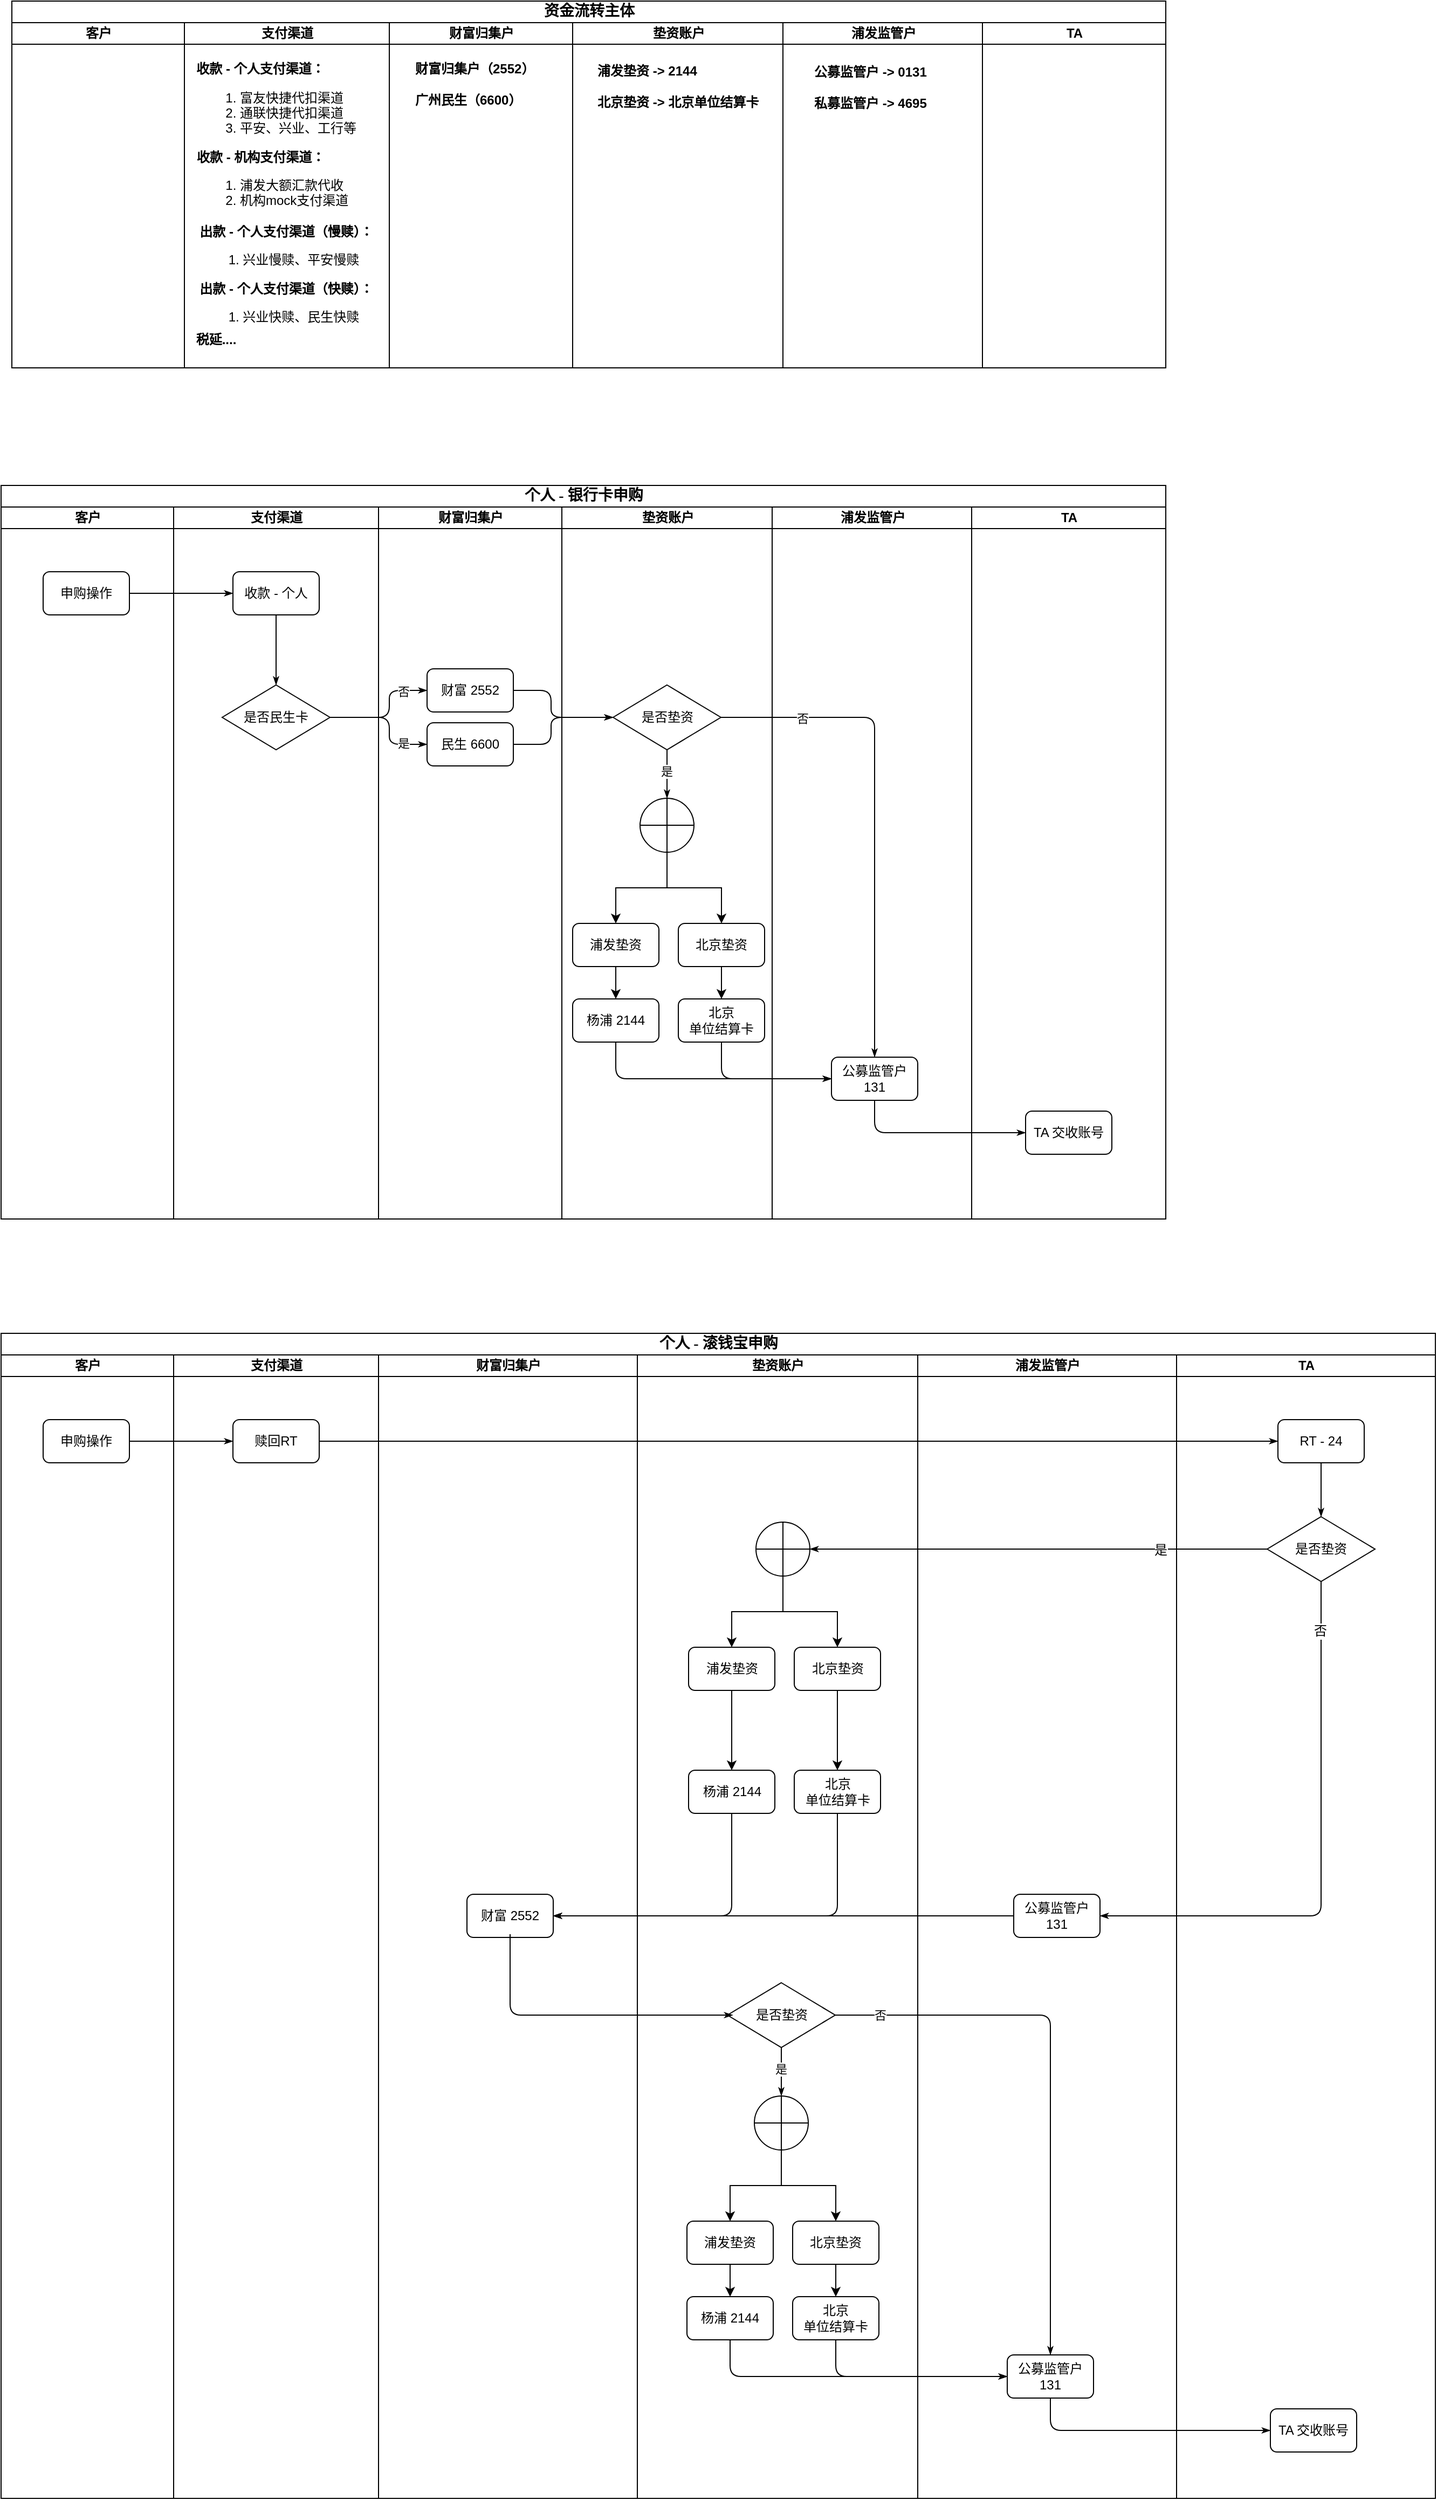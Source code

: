<mxfile version="24.7.7">
  <diagram name="第 1 页" id="qd19owQGamvkp8HrGmAx">
    <mxGraphModel dx="3237" dy="2338" grid="1" gridSize="10" guides="1" tooltips="1" connect="1" arrows="1" fold="1" page="1" pageScale="1" pageWidth="827" pageHeight="1169" math="0" shadow="0">
      <root>
        <mxCell id="0" />
        <mxCell id="1" parent="0" />
        <mxCell id="iqYd82NWPD9aMixS2ALM-1" value="&lt;font style=&quot;font-size: 14px;&quot;&gt;资金流转主体&lt;/font&gt;" style="swimlane;html=1;childLayout=stackLayout;startSize=20;rounded=0;shadow=0;labelBackgroundColor=none;strokeWidth=1;fontFamily=Verdana;fontSize=8;align=center;" vertex="1" parent="1">
          <mxGeometry x="60" y="-950" width="1070" height="340" as="geometry">
            <mxRectangle x="70" y="40" width="60" height="20" as="alternateBounds" />
          </mxGeometry>
        </mxCell>
        <mxCell id="iqYd82NWPD9aMixS2ALM-2" value="客户" style="swimlane;html=1;startSize=20;" vertex="1" parent="iqYd82NWPD9aMixS2ALM-1">
          <mxGeometry y="20" width="160" height="320" as="geometry">
            <mxRectangle y="20" width="40" height="730" as="alternateBounds" />
          </mxGeometry>
        </mxCell>
        <mxCell id="iqYd82NWPD9aMixS2ALM-3" value="支付渠道" style="swimlane;html=1;startSize=20;" vertex="1" parent="iqYd82NWPD9aMixS2ALM-1">
          <mxGeometry x="160" y="20" width="190" height="320" as="geometry">
            <mxRectangle x="160" y="20" width="40" height="730" as="alternateBounds" />
          </mxGeometry>
        </mxCell>
        <mxCell id="iqYd82NWPD9aMixS2ALM-4" value="&lt;span style=&quot;background-color: initial;&quot;&gt;&lt;b&gt;&amp;nbsp; &amp;nbsp;收款 - 个人支付渠道：&lt;/b&gt;&lt;/span&gt;&lt;br&gt;&lt;blockquote style=&quot;margin: 0 0 0 40px; border: none; padding: 0px;&quot;&gt;&lt;ol&gt;&lt;li style=&quot;text-align: left;&quot;&gt;&lt;span style=&quot;background-color: initial;&quot;&gt;富友快捷代扣渠道&lt;/span&gt;&lt;/li&gt;&lt;li style=&quot;text-align: left;&quot;&gt;&lt;span style=&quot;background-color: initial;&quot;&gt;通联快捷代扣渠道&lt;/span&gt;&lt;/li&gt;&lt;li style=&quot;text-align: left;&quot;&gt;&lt;span style=&quot;background-color: initial;&quot;&gt;平安、兴业、工行等&lt;/span&gt;&lt;/li&gt;&lt;/ol&gt;&lt;div style=&quot;text-align: left;&quot;&gt;&lt;span style=&quot;text-align: center; background-color: initial;&quot;&gt;&lt;b&gt;收款 - 机构支付渠道：&lt;/b&gt;&lt;/span&gt;&lt;br style=&quot;text-align: center;&quot;&gt;&lt;ol&gt;&lt;li&gt;浦发大额汇款代收&lt;br&gt;&lt;/li&gt;&lt;li&gt;机构mock支付渠道&lt;br&gt;&lt;/li&gt;&lt;/ol&gt;&lt;/div&gt;&lt;/blockquote&gt;" style="text;html=1;align=center;verticalAlign=middle;resizable=0;points=[];autosize=1;strokeColor=none;fillColor=none;" vertex="1" parent="iqYd82NWPD9aMixS2ALM-3">
          <mxGeometry x="-40" y="30" width="210" height="160" as="geometry" />
        </mxCell>
        <mxCell id="iqYd82NWPD9aMixS2ALM-5" value="财富归集户" style="swimlane;html=1;startSize=20;" vertex="1" parent="iqYd82NWPD9aMixS2ALM-1">
          <mxGeometry x="350" y="20" width="170" height="320" as="geometry">
            <mxRectangle x="320" y="20" width="40" height="730" as="alternateBounds" />
          </mxGeometry>
        </mxCell>
        <mxCell id="iqYd82NWPD9aMixS2ALM-6" value="&lt;b style=&quot;background-color: initial;&quot;&gt;财富归集户（2552）&lt;br&gt;&lt;/b&gt;&lt;br&gt;&lt;b style=&quot;background-color: initial;&quot;&gt;广州民生（6600）&lt;/b&gt;" style="text;html=1;align=left;verticalAlign=middle;resizable=0;points=[];autosize=1;strokeColor=none;fillColor=none;" vertex="1" parent="iqYd82NWPD9aMixS2ALM-5">
          <mxGeometry x="22" y="27" width="130" height="60" as="geometry" />
        </mxCell>
        <mxCell id="iqYd82NWPD9aMixS2ALM-7" value="垫资账户" style="swimlane;html=1;startSize=20;" vertex="1" parent="iqYd82NWPD9aMixS2ALM-1">
          <mxGeometry x="520" y="20" width="195" height="320" as="geometry" />
        </mxCell>
        <mxCell id="iqYd82NWPD9aMixS2ALM-8" value="&lt;b style=&quot;background-color: initial;&quot;&gt;浦发垫资 -&amp;gt; 2144&lt;br&gt;&lt;/b&gt;&lt;br&gt;&lt;b style=&quot;background-color: initial;&quot;&gt;北京垫资 -&amp;gt; 北京单位结算卡&lt;/b&gt;" style="text;html=1;align=left;verticalAlign=middle;resizable=0;points=[];autosize=1;strokeColor=none;fillColor=none;" vertex="1" parent="iqYd82NWPD9aMixS2ALM-7">
          <mxGeometry x="21" y="29" width="170" height="60" as="geometry" />
        </mxCell>
        <mxCell id="iqYd82NWPD9aMixS2ALM-9" value="浦发监管户" style="swimlane;html=1;startSize=20;" vertex="1" parent="iqYd82NWPD9aMixS2ALM-1">
          <mxGeometry x="715" y="20" width="185" height="320" as="geometry" />
        </mxCell>
        <mxCell id="iqYd82NWPD9aMixS2ALM-10" value="&lt;b style=&quot;background-color: initial;&quot;&gt;公募监管户 -&amp;gt; 0131&lt;br&gt;&lt;/b&gt;&lt;br&gt;&lt;b style=&quot;background-color: initial;&quot;&gt;私募监管户 -&amp;gt; 4695&lt;/b&gt;&lt;span style=&quot;color: rgba(0, 0, 0, 0); font-family: monospace; font-size: 0px; background-color: initial;&quot;&gt;%3CmxGraphModel%3E%3Croot%3E%3CmxCell%20id%3D%220%22%2F%3E%3CmxCell%20id%3D%221%22%20parent%3D%220%22%2F%3E%3CmxCell%20id%3D%222%22%20value%3D%22%26lt%3Bb%20style%3D%26quot%3Bbackground-color%3A%20initial%3B%26quot%3B%26gt%3B%E6%B5%A6%E5%8F%91%E5%9E%AB%E8%B5%84%20-%26amp%3Bgt%3B%202144%26lt%3Bbr%26gt%3B%26lt%3B%2Fb%26gt%3B%26lt%3Bbr%26gt%3B%26lt%3Bb%20style%3D%26quot%3Bbackground-color%3A%20initial%3B%26quot%3B%26gt%3B%E5%8C%97%E4%BA%AC%E5%9E%AB%E8%B5%84%20-%26amp%3Bgt%3B%20%E5%8C%97%E4%BA%AC%E5%8D%95%E4%BD%8D%E7%BB%93%E7%AE%97%E5%8D%A1%26lt%3B%2Fb%26gt%3B%22%20style%3D%22text%3Bhtml%3D1%3Balign%3Dleft%3BverticalAlign%3Dmiddle%3Bresizable%3D0%3Bpoints%3D%5B%5D%3Bautosize%3D1%3BstrokeColor%3Dnone%3BfillColor%3Dnone%3B%22%20vertex%3D%221%22%20parent%3D%221%22%3E%3CmxGeometry%20x%3D%22591%22%20y%3D%22-901%22%20width%3D%22170%22%20height%3D%2260%22%20as%3D%22geometry%22%2F%3E%3C%2FmxCell%3E%3C%2Froot%3E%3C%2FmxGraphModel%3E4&lt;/span&gt;" style="text;html=1;align=left;verticalAlign=middle;resizable=0;points=[];autosize=1;strokeColor=none;fillColor=none;" vertex="1" parent="iqYd82NWPD9aMixS2ALM-9">
          <mxGeometry x="27" y="30" width="130" height="60" as="geometry" />
        </mxCell>
        <mxCell id="iqYd82NWPD9aMixS2ALM-11" value="TA" style="swimlane;html=1;startSize=20;" vertex="1" parent="iqYd82NWPD9aMixS2ALM-1">
          <mxGeometry x="900" y="20" width="170" height="320" as="geometry" />
        </mxCell>
        <mxCell id="iqYd82NWPD9aMixS2ALM-12" value="&lt;span style=&quot;background-color: initial;&quot;&gt;&lt;b&gt;&amp;nbsp; &amp;nbsp; &amp;nbsp; &amp;nbsp; &amp;nbsp; &amp;nbsp; 出款 - 个人支付渠道（慢赎）：&lt;/b&gt;&lt;/span&gt;&lt;br&gt;&lt;blockquote style=&quot;margin: 0 0 0 40px; border: none; padding: 0px;&quot;&gt;&lt;ol&gt;&lt;li style=&quot;text-align: left;&quot;&gt;兴业慢赎、平安慢赎&lt;/li&gt;&lt;/ol&gt;&lt;div style=&quot;text-align: left;&quot;&gt;&lt;b style=&quot;background-color: initial; text-align: center;&quot;&gt;出款 - 个人支付渠道（快赎）：&lt;/b&gt;&lt;br&gt;&lt;/div&gt;&lt;div style=&quot;text-align: left;&quot;&gt;&lt;ol&gt;&lt;li&gt;&lt;span style=&quot;text-align: left; background-color: initial;&quot;&gt;兴业快赎、民生快赎&lt;/span&gt;&lt;/li&gt;&lt;/ol&gt;&lt;/div&gt;&lt;div style=&quot;text-align: left;&quot;&gt;&lt;/div&gt;&lt;/blockquote&gt;" style="text;html=1;align=center;verticalAlign=middle;resizable=0;points=[];autosize=1;strokeColor=none;fillColor=none;" vertex="1" parent="1">
          <mxGeometry x="179" y="-751" width="230" height="120" as="geometry" />
        </mxCell>
        <mxCell id="iqYd82NWPD9aMixS2ALM-13" value="&lt;span style=&quot;background-color: initial;&quot;&gt;&lt;b&gt;&amp;nbsp; &amp;nbsp; &amp;nbsp; &amp;nbsp; &amp;nbsp; &amp;nbsp; 税延....&lt;/b&gt;&lt;/span&gt;&lt;blockquote style=&quot;margin: 0 0 0 40px; border: none; padding: 0px;&quot;&gt;&lt;div style=&quot;text-align: left;&quot;&gt;&lt;/div&gt;&lt;/blockquote&gt;" style="text;html=1;align=center;verticalAlign=middle;resizable=0;points=[];autosize=1;strokeColor=none;fillColor=none;" vertex="1" parent="1">
          <mxGeometry x="179" y="-651" width="100" height="30" as="geometry" />
        </mxCell>
        <mxCell id="iqYd82NWPD9aMixS2ALM-14" value="&lt;font style=&quot;font-size: 14px;&quot;&gt;个人 - 银行卡申购&lt;/font&gt;" style="swimlane;html=1;childLayout=stackLayout;startSize=20;rounded=0;shadow=0;labelBackgroundColor=none;strokeWidth=1;fontFamily=Verdana;fontSize=8;align=center;" vertex="1" parent="1">
          <mxGeometry x="50" y="-501" width="1080" height="680" as="geometry">
            <mxRectangle x="70" y="40" width="60" height="20" as="alternateBounds" />
          </mxGeometry>
        </mxCell>
        <mxCell id="iqYd82NWPD9aMixS2ALM-15" value="客户" style="swimlane;html=1;startSize=20;" vertex="1" parent="iqYd82NWPD9aMixS2ALM-14">
          <mxGeometry y="20" width="160" height="660" as="geometry">
            <mxRectangle y="20" width="40" height="730" as="alternateBounds" />
          </mxGeometry>
        </mxCell>
        <mxCell id="iqYd82NWPD9aMixS2ALM-16" value="申购操作" style="rounded=1;whiteSpace=wrap;html=1;" vertex="1" parent="iqYd82NWPD9aMixS2ALM-15">
          <mxGeometry x="39" y="60" width="80" height="40" as="geometry" />
        </mxCell>
        <mxCell id="iqYd82NWPD9aMixS2ALM-17" value="支付渠道" style="swimlane;html=1;startSize=20;" vertex="1" parent="iqYd82NWPD9aMixS2ALM-14">
          <mxGeometry x="160" y="20" width="190" height="660" as="geometry">
            <mxRectangle x="160" y="20" width="40" height="730" as="alternateBounds" />
          </mxGeometry>
        </mxCell>
        <mxCell id="iqYd82NWPD9aMixS2ALM-18" value="收款 - 个人" style="rounded=1;whiteSpace=wrap;html=1;" vertex="1" parent="iqYd82NWPD9aMixS2ALM-17">
          <mxGeometry x="55" y="60" width="80" height="40" as="geometry" />
        </mxCell>
        <mxCell id="iqYd82NWPD9aMixS2ALM-19" value="财富归集户" style="swimlane;html=1;startSize=20;" vertex="1" parent="iqYd82NWPD9aMixS2ALM-14">
          <mxGeometry x="350" y="20" width="170" height="660" as="geometry">
            <mxRectangle x="320" y="20" width="40" height="730" as="alternateBounds" />
          </mxGeometry>
        </mxCell>
        <mxCell id="iqYd82NWPD9aMixS2ALM-20" value="是否民生卡" style="rhombus;whiteSpace=wrap;html=1;" vertex="1" parent="iqYd82NWPD9aMixS2ALM-19">
          <mxGeometry x="-145" y="165" width="100" height="60" as="geometry" />
        </mxCell>
        <mxCell id="iqYd82NWPD9aMixS2ALM-21" value="财富 2552" style="rounded=1;whiteSpace=wrap;html=1;" vertex="1" parent="iqYd82NWPD9aMixS2ALM-19">
          <mxGeometry x="45" y="150" width="80" height="40" as="geometry" />
        </mxCell>
        <mxCell id="iqYd82NWPD9aMixS2ALM-22" value="民生 6600" style="rounded=1;whiteSpace=wrap;html=1;" vertex="1" parent="iqYd82NWPD9aMixS2ALM-19">
          <mxGeometry x="45" y="200" width="80" height="40" as="geometry" />
        </mxCell>
        <mxCell id="iqYd82NWPD9aMixS2ALM-23" style="edgeStyle=orthogonalEdgeStyle;rounded=1;orthogonalLoop=1;jettySize=auto;html=1;strokeColor=default;strokeWidth=1;align=center;verticalAlign=middle;fontFamily=Verdana;fontSize=8;fontColor=default;labelBackgroundColor=none;startArrow=none;startFill=0;startSize=5;endArrow=classicThin;endFill=1;endSize=5;entryX=0;entryY=0.5;entryDx=0;entryDy=0;" edge="1" parent="iqYd82NWPD9aMixS2ALM-19" source="iqYd82NWPD9aMixS2ALM-20" target="iqYd82NWPD9aMixS2ALM-21">
          <mxGeometry relative="1" as="geometry">
            <Array as="points">
              <mxPoint x="10" y="195" />
              <mxPoint x="10" y="170" />
            </Array>
          </mxGeometry>
        </mxCell>
        <mxCell id="iqYd82NWPD9aMixS2ALM-24" value="否" style="edgeLabel;html=1;align=center;verticalAlign=middle;resizable=0;points=[];" connectable="0" vertex="1" parent="iqYd82NWPD9aMixS2ALM-23">
          <mxGeometry x="0.744" y="-1" relative="1" as="geometry">
            <mxPoint x="-8" as="offset" />
          </mxGeometry>
        </mxCell>
        <mxCell id="iqYd82NWPD9aMixS2ALM-25" style="edgeStyle=orthogonalEdgeStyle;rounded=1;orthogonalLoop=1;jettySize=auto;html=1;entryX=0;entryY=0.5;entryDx=0;entryDy=0;strokeColor=default;strokeWidth=1;align=center;verticalAlign=middle;fontFamily=Verdana;fontSize=8;fontColor=default;labelBackgroundColor=none;startArrow=none;startFill=0;startSize=5;endArrow=classicThin;endFill=1;endSize=5;" edge="1" parent="iqYd82NWPD9aMixS2ALM-19" source="iqYd82NWPD9aMixS2ALM-20" target="iqYd82NWPD9aMixS2ALM-22">
          <mxGeometry relative="1" as="geometry">
            <Array as="points">
              <mxPoint x="10" y="195" />
              <mxPoint x="10" y="220" />
            </Array>
          </mxGeometry>
        </mxCell>
        <mxCell id="iqYd82NWPD9aMixS2ALM-26" value="是" style="edgeLabel;html=1;align=center;verticalAlign=middle;resizable=0;points=[];" connectable="0" vertex="1" parent="iqYd82NWPD9aMixS2ALM-25">
          <mxGeometry x="0.802" y="1" relative="1" as="geometry">
            <mxPoint x="-11" as="offset" />
          </mxGeometry>
        </mxCell>
        <mxCell id="iqYd82NWPD9aMixS2ALM-27" value="垫资账户" style="swimlane;html=1;startSize=20;" vertex="1" parent="iqYd82NWPD9aMixS2ALM-14">
          <mxGeometry x="520" y="20" width="195" height="660" as="geometry" />
        </mxCell>
        <mxCell id="iqYd82NWPD9aMixS2ALM-28" style="edgeStyle=orthogonalEdgeStyle;rounded=1;orthogonalLoop=1;jettySize=auto;html=1;strokeColor=default;strokeWidth=1;align=center;verticalAlign=middle;fontFamily=Verdana;fontSize=8;fontColor=default;labelBackgroundColor=none;startArrow=none;startFill=0;startSize=5;endArrow=classicThin;endFill=1;endSize=5;entryX=0.5;entryY=0;entryDx=0;entryDy=0;entryPerimeter=0;" edge="1" parent="iqYd82NWPD9aMixS2ALM-27" source="iqYd82NWPD9aMixS2ALM-30" target="iqYd82NWPD9aMixS2ALM-33">
          <mxGeometry relative="1" as="geometry">
            <mxPoint x="97.5" y="270" as="targetPoint" />
          </mxGeometry>
        </mxCell>
        <mxCell id="iqYd82NWPD9aMixS2ALM-29" value="是" style="edgeLabel;html=1;align=center;verticalAlign=middle;resizable=0;points=[];" connectable="0" vertex="1" parent="iqYd82NWPD9aMixS2ALM-28">
          <mxGeometry x="-0.127" y="-1" relative="1" as="geometry">
            <mxPoint as="offset" />
          </mxGeometry>
        </mxCell>
        <mxCell id="iqYd82NWPD9aMixS2ALM-30" value="是否垫资" style="rhombus;whiteSpace=wrap;html=1;" vertex="1" parent="iqYd82NWPD9aMixS2ALM-27">
          <mxGeometry x="47.5" y="165" width="100" height="60" as="geometry" />
        </mxCell>
        <mxCell id="iqYd82NWPD9aMixS2ALM-31" style="edgeStyle=orthogonalEdgeStyle;rounded=0;orthogonalLoop=1;jettySize=auto;html=1;" edge="1" parent="iqYd82NWPD9aMixS2ALM-27" source="iqYd82NWPD9aMixS2ALM-33" target="iqYd82NWPD9aMixS2ALM-35">
          <mxGeometry relative="1" as="geometry" />
        </mxCell>
        <mxCell id="iqYd82NWPD9aMixS2ALM-32" style="edgeStyle=orthogonalEdgeStyle;rounded=0;orthogonalLoop=1;jettySize=auto;html=1;exitX=0.5;exitY=1;exitDx=0;exitDy=0;exitPerimeter=0;" edge="1" parent="iqYd82NWPD9aMixS2ALM-27" source="iqYd82NWPD9aMixS2ALM-33" target="iqYd82NWPD9aMixS2ALM-37">
          <mxGeometry relative="1" as="geometry" />
        </mxCell>
        <mxCell id="iqYd82NWPD9aMixS2ALM-33" value="" style="verticalLabelPosition=bottom;verticalAlign=top;html=1;shape=mxgraph.flowchart.summing_function;" vertex="1" parent="iqYd82NWPD9aMixS2ALM-27">
          <mxGeometry x="72.5" y="270" width="50" height="50" as="geometry" />
        </mxCell>
        <mxCell id="iqYd82NWPD9aMixS2ALM-34" style="edgeStyle=orthogonalEdgeStyle;rounded=0;orthogonalLoop=1;jettySize=auto;html=1;entryX=0.5;entryY=0;entryDx=0;entryDy=0;" edge="1" parent="iqYd82NWPD9aMixS2ALM-27" source="iqYd82NWPD9aMixS2ALM-35" target="iqYd82NWPD9aMixS2ALM-38">
          <mxGeometry relative="1" as="geometry">
            <mxPoint x="50" y="456" as="targetPoint" />
          </mxGeometry>
        </mxCell>
        <mxCell id="iqYd82NWPD9aMixS2ALM-35" value="浦发垫资" style="rounded=1;whiteSpace=wrap;html=1;" vertex="1" parent="iqYd82NWPD9aMixS2ALM-27">
          <mxGeometry x="10" y="386" width="80" height="40" as="geometry" />
        </mxCell>
        <mxCell id="iqYd82NWPD9aMixS2ALM-36" style="edgeStyle=orthogonalEdgeStyle;rounded=0;orthogonalLoop=1;jettySize=auto;html=1;entryX=0.5;entryY=0;entryDx=0;entryDy=0;" edge="1" parent="iqYd82NWPD9aMixS2ALM-27" source="iqYd82NWPD9aMixS2ALM-37" target="iqYd82NWPD9aMixS2ALM-39">
          <mxGeometry relative="1" as="geometry">
            <mxPoint x="148" y="456" as="targetPoint" />
          </mxGeometry>
        </mxCell>
        <mxCell id="iqYd82NWPD9aMixS2ALM-37" value="北京垫资" style="rounded=1;whiteSpace=wrap;html=1;" vertex="1" parent="iqYd82NWPD9aMixS2ALM-27">
          <mxGeometry x="108" y="386" width="80" height="40" as="geometry" />
        </mxCell>
        <mxCell id="iqYd82NWPD9aMixS2ALM-38" value="杨浦 2144" style="rounded=1;whiteSpace=wrap;html=1;" vertex="1" parent="iqYd82NWPD9aMixS2ALM-27">
          <mxGeometry x="10" y="456" width="80" height="40" as="geometry" />
        </mxCell>
        <mxCell id="iqYd82NWPD9aMixS2ALM-39" value="北京&lt;br&gt;单位结算卡" style="rounded=1;whiteSpace=wrap;html=1;" vertex="1" parent="iqYd82NWPD9aMixS2ALM-27">
          <mxGeometry x="108" y="456" width="80" height="40" as="geometry" />
        </mxCell>
        <mxCell id="iqYd82NWPD9aMixS2ALM-40" value="浦发监管户" style="swimlane;html=1;startSize=20;" vertex="1" parent="iqYd82NWPD9aMixS2ALM-14">
          <mxGeometry x="715" y="20" width="185" height="660" as="geometry" />
        </mxCell>
        <mxCell id="iqYd82NWPD9aMixS2ALM-41" value="公募监管户&lt;br&gt;131" style="rounded=1;whiteSpace=wrap;html=1;" vertex="1" parent="iqYd82NWPD9aMixS2ALM-40">
          <mxGeometry x="55" y="510" width="80" height="40" as="geometry" />
        </mxCell>
        <mxCell id="iqYd82NWPD9aMixS2ALM-42" value="TA" style="swimlane;html=1;startSize=20;" vertex="1" parent="iqYd82NWPD9aMixS2ALM-14">
          <mxGeometry x="900" y="20" width="180" height="660" as="geometry" />
        </mxCell>
        <mxCell id="iqYd82NWPD9aMixS2ALM-43" value="TA 交收账号" style="rounded=1;whiteSpace=wrap;html=1;" vertex="1" parent="iqYd82NWPD9aMixS2ALM-42">
          <mxGeometry x="50" y="560" width="80" height="40" as="geometry" />
        </mxCell>
        <mxCell id="iqYd82NWPD9aMixS2ALM-44" style="edgeStyle=orthogonalEdgeStyle;rounded=1;orthogonalLoop=1;jettySize=auto;html=1;exitX=1;exitY=0.5;exitDx=0;exitDy=0;entryX=0;entryY=0.5;entryDx=0;entryDy=0;strokeColor=default;strokeWidth=1;align=center;verticalAlign=middle;fontFamily=Verdana;fontSize=8;fontColor=default;labelBackgroundColor=none;startArrow=none;startFill=0;startSize=5;endArrow=classicThin;endFill=1;endSize=5;" edge="1" parent="iqYd82NWPD9aMixS2ALM-14" source="iqYd82NWPD9aMixS2ALM-16" target="iqYd82NWPD9aMixS2ALM-18">
          <mxGeometry relative="1" as="geometry">
            <mxPoint x="220" y="99.667" as="targetPoint" />
          </mxGeometry>
        </mxCell>
        <mxCell id="iqYd82NWPD9aMixS2ALM-45" style="edgeStyle=orthogonalEdgeStyle;rounded=1;orthogonalLoop=1;jettySize=auto;html=1;entryX=0.5;entryY=0;entryDx=0;entryDy=0;strokeColor=default;strokeWidth=1;align=center;verticalAlign=middle;fontFamily=Verdana;fontSize=8;fontColor=default;labelBackgroundColor=none;startArrow=none;startFill=0;startSize=5;endArrow=classicThin;endFill=1;endSize=5;" edge="1" parent="iqYd82NWPD9aMixS2ALM-14" source="iqYd82NWPD9aMixS2ALM-18" target="iqYd82NWPD9aMixS2ALM-20">
          <mxGeometry relative="1" as="geometry" />
        </mxCell>
        <mxCell id="iqYd82NWPD9aMixS2ALM-46" style="edgeStyle=orthogonalEdgeStyle;rounded=1;orthogonalLoop=1;jettySize=auto;html=1;entryX=0;entryY=0.5;entryDx=0;entryDy=0;strokeColor=default;strokeWidth=1;align=center;verticalAlign=middle;fontFamily=Verdana;fontSize=8;fontColor=default;labelBackgroundColor=none;startArrow=none;startFill=0;startSize=5;endArrow=classicThin;endFill=1;endSize=5;" edge="1" parent="iqYd82NWPD9aMixS2ALM-14" source="iqYd82NWPD9aMixS2ALM-21" target="iqYd82NWPD9aMixS2ALM-30">
          <mxGeometry relative="1" as="geometry">
            <Array as="points">
              <mxPoint x="510" y="190" />
              <mxPoint x="510" y="215" />
            </Array>
          </mxGeometry>
        </mxCell>
        <mxCell id="iqYd82NWPD9aMixS2ALM-47" style="edgeStyle=orthogonalEdgeStyle;rounded=1;orthogonalLoop=1;jettySize=auto;html=1;strokeColor=default;strokeWidth=1;align=center;verticalAlign=middle;fontFamily=Verdana;fontSize=8;fontColor=default;labelBackgroundColor=none;startArrow=none;startFill=0;startSize=5;endArrow=classicThin;endFill=1;endSize=5;" edge="1" parent="iqYd82NWPD9aMixS2ALM-14" source="iqYd82NWPD9aMixS2ALM-22" target="iqYd82NWPD9aMixS2ALM-30">
          <mxGeometry relative="1" as="geometry">
            <Array as="points">
              <mxPoint x="510" y="240" />
              <mxPoint x="510" y="215" />
            </Array>
          </mxGeometry>
        </mxCell>
        <mxCell id="iqYd82NWPD9aMixS2ALM-48" style="edgeStyle=orthogonalEdgeStyle;rounded=1;orthogonalLoop=1;jettySize=auto;html=1;entryX=0.5;entryY=0;entryDx=0;entryDy=0;strokeColor=default;strokeWidth=1;align=center;verticalAlign=middle;fontFamily=Verdana;fontSize=8;fontColor=default;labelBackgroundColor=none;startArrow=none;startFill=0;startSize=5;endArrow=classicThin;endFill=1;endSize=5;" edge="1" parent="iqYd82NWPD9aMixS2ALM-14" source="iqYd82NWPD9aMixS2ALM-30" target="iqYd82NWPD9aMixS2ALM-41">
          <mxGeometry relative="1" as="geometry">
            <Array as="points">
              <mxPoint x="810" y="215" />
            </Array>
          </mxGeometry>
        </mxCell>
        <mxCell id="iqYd82NWPD9aMixS2ALM-49" value="否" style="edgeLabel;html=1;align=center;verticalAlign=middle;resizable=0;points=[];" connectable="0" vertex="1" parent="iqYd82NWPD9aMixS2ALM-48">
          <mxGeometry x="-0.67" y="-1" relative="1" as="geometry">
            <mxPoint as="offset" />
          </mxGeometry>
        </mxCell>
        <mxCell id="iqYd82NWPD9aMixS2ALM-50" style="edgeStyle=orthogonalEdgeStyle;rounded=1;orthogonalLoop=1;jettySize=auto;html=1;entryX=0;entryY=0.5;entryDx=0;entryDy=0;strokeColor=default;strokeWidth=1;align=center;verticalAlign=middle;fontFamily=Verdana;fontSize=8;fontColor=default;labelBackgroundColor=none;startArrow=none;startFill=0;startSize=5;endArrow=classicThin;endFill=1;endSize=5;" edge="1" parent="iqYd82NWPD9aMixS2ALM-14" source="iqYd82NWPD9aMixS2ALM-38" target="iqYd82NWPD9aMixS2ALM-41">
          <mxGeometry relative="1" as="geometry">
            <mxPoint x="570" y="560" as="targetPoint" />
            <Array as="points">
              <mxPoint x="570" y="550" />
            </Array>
          </mxGeometry>
        </mxCell>
        <mxCell id="iqYd82NWPD9aMixS2ALM-51" style="edgeStyle=orthogonalEdgeStyle;rounded=1;orthogonalLoop=1;jettySize=auto;html=1;strokeColor=default;strokeWidth=1;align=center;verticalAlign=middle;fontFamily=Verdana;fontSize=8;fontColor=default;labelBackgroundColor=none;startArrow=none;startFill=0;startSize=5;endArrow=classicThin;endFill=1;endSize=5;entryX=0;entryY=0.5;entryDx=0;entryDy=0;" edge="1" parent="iqYd82NWPD9aMixS2ALM-14" source="iqYd82NWPD9aMixS2ALM-39" target="iqYd82NWPD9aMixS2ALM-41">
          <mxGeometry relative="1" as="geometry">
            <mxPoint x="668" y="560" as="targetPoint" />
            <Array as="points">
              <mxPoint x="668" y="550" />
            </Array>
          </mxGeometry>
        </mxCell>
        <mxCell id="iqYd82NWPD9aMixS2ALM-52" style="edgeStyle=orthogonalEdgeStyle;rounded=1;orthogonalLoop=1;jettySize=auto;html=1;entryX=0;entryY=0.5;entryDx=0;entryDy=0;strokeColor=default;strokeWidth=1;align=center;verticalAlign=middle;fontFamily=Verdana;fontSize=8;fontColor=default;labelBackgroundColor=none;startArrow=none;startFill=0;startSize=5;endArrow=classicThin;endFill=1;endSize=5;" edge="1" parent="iqYd82NWPD9aMixS2ALM-14" source="iqYd82NWPD9aMixS2ALM-41" target="iqYd82NWPD9aMixS2ALM-43">
          <mxGeometry relative="1" as="geometry">
            <Array as="points">
              <mxPoint x="810" y="600" />
            </Array>
          </mxGeometry>
        </mxCell>
        <mxCell id="iqYd82NWPD9aMixS2ALM-53" value="&lt;font style=&quot;font-size: 14px;&quot;&gt;个人 - 滚钱宝申购&lt;/font&gt;" style="swimlane;html=1;childLayout=stackLayout;startSize=20;rounded=0;shadow=0;labelBackgroundColor=none;strokeWidth=1;fontFamily=Verdana;fontSize=8;align=center;" vertex="1" parent="1">
          <mxGeometry x="50" y="285" width="1330" height="1080" as="geometry">
            <mxRectangle x="70" y="40" width="60" height="20" as="alternateBounds" />
          </mxGeometry>
        </mxCell>
        <mxCell id="iqYd82NWPD9aMixS2ALM-54" value="客户" style="swimlane;html=1;startSize=20;" vertex="1" parent="iqYd82NWPD9aMixS2ALM-53">
          <mxGeometry y="20" width="160" height="1060" as="geometry">
            <mxRectangle y="20" width="40" height="730" as="alternateBounds" />
          </mxGeometry>
        </mxCell>
        <mxCell id="iqYd82NWPD9aMixS2ALM-55" value="申购操作" style="rounded=1;whiteSpace=wrap;html=1;" vertex="1" parent="iqYd82NWPD9aMixS2ALM-54">
          <mxGeometry x="39" y="60" width="80" height="40" as="geometry" />
        </mxCell>
        <mxCell id="iqYd82NWPD9aMixS2ALM-56" value="支付渠道" style="swimlane;html=1;startSize=20;" vertex="1" parent="iqYd82NWPD9aMixS2ALM-53">
          <mxGeometry x="160" y="20" width="190" height="1060" as="geometry">
            <mxRectangle x="160" y="20" width="40" height="730" as="alternateBounds" />
          </mxGeometry>
        </mxCell>
        <mxCell id="iqYd82NWPD9aMixS2ALM-57" value="赎回RT" style="rounded=1;whiteSpace=wrap;html=1;" vertex="1" parent="iqYd82NWPD9aMixS2ALM-56">
          <mxGeometry x="55" y="60" width="80" height="40" as="geometry" />
        </mxCell>
        <mxCell id="iqYd82NWPD9aMixS2ALM-58" value="财富归集户" style="swimlane;html=1;startSize=20;" vertex="1" parent="iqYd82NWPD9aMixS2ALM-53">
          <mxGeometry x="350" y="20" width="240" height="1060" as="geometry">
            <mxRectangle x="320" y="20" width="40" height="730" as="alternateBounds" />
          </mxGeometry>
        </mxCell>
        <mxCell id="iqYd82NWPD9aMixS2ALM-59" value="财富 2552" style="rounded=1;whiteSpace=wrap;html=1;" vertex="1" parent="iqYd82NWPD9aMixS2ALM-58">
          <mxGeometry x="82" y="500" width="80" height="40" as="geometry" />
        </mxCell>
        <mxCell id="iqYd82NWPD9aMixS2ALM-62" value="垫资账户" style="swimlane;html=1;startSize=20;" vertex="1" parent="iqYd82NWPD9aMixS2ALM-53">
          <mxGeometry x="590" y="20" width="260" height="1060" as="geometry" />
        </mxCell>
        <mxCell id="iqYd82NWPD9aMixS2ALM-63" style="edgeStyle=orthogonalEdgeStyle;rounded=0;orthogonalLoop=1;jettySize=auto;html=1;" edge="1" parent="iqYd82NWPD9aMixS2ALM-62" source="iqYd82NWPD9aMixS2ALM-65" target="iqYd82NWPD9aMixS2ALM-67">
          <mxGeometry relative="1" as="geometry" />
        </mxCell>
        <mxCell id="iqYd82NWPD9aMixS2ALM-64" style="edgeStyle=orthogonalEdgeStyle;rounded=0;orthogonalLoop=1;jettySize=auto;html=1;exitX=0.5;exitY=1;exitDx=0;exitDy=0;exitPerimeter=0;" edge="1" parent="iqYd82NWPD9aMixS2ALM-62" source="iqYd82NWPD9aMixS2ALM-65" target="iqYd82NWPD9aMixS2ALM-69">
          <mxGeometry relative="1" as="geometry" />
        </mxCell>
        <mxCell id="iqYd82NWPD9aMixS2ALM-65" value="" style="verticalLabelPosition=bottom;verticalAlign=top;html=1;shape=mxgraph.flowchart.summing_function;" vertex="1" parent="iqYd82NWPD9aMixS2ALM-62">
          <mxGeometry x="110" y="155" width="50" height="50" as="geometry" />
        </mxCell>
        <mxCell id="iqYd82NWPD9aMixS2ALM-66" style="edgeStyle=orthogonalEdgeStyle;rounded=0;orthogonalLoop=1;jettySize=auto;html=1;entryX=0.5;entryY=0;entryDx=0;entryDy=0;" edge="1" parent="iqYd82NWPD9aMixS2ALM-62" source="iqYd82NWPD9aMixS2ALM-67" target="iqYd82NWPD9aMixS2ALM-70">
          <mxGeometry relative="1" as="geometry">
            <mxPoint x="87.5" y="341" as="targetPoint" />
          </mxGeometry>
        </mxCell>
        <mxCell id="iqYd82NWPD9aMixS2ALM-67" value="浦发垫资" style="rounded=1;whiteSpace=wrap;html=1;" vertex="1" parent="iqYd82NWPD9aMixS2ALM-62">
          <mxGeometry x="47.5" y="271" width="80" height="40" as="geometry" />
        </mxCell>
        <mxCell id="iqYd82NWPD9aMixS2ALM-68" style="edgeStyle=orthogonalEdgeStyle;rounded=0;orthogonalLoop=1;jettySize=auto;html=1;entryX=0.5;entryY=0;entryDx=0;entryDy=0;" edge="1" parent="iqYd82NWPD9aMixS2ALM-62" source="iqYd82NWPD9aMixS2ALM-69" target="iqYd82NWPD9aMixS2ALM-71">
          <mxGeometry relative="1" as="geometry">
            <mxPoint x="185.5" y="341" as="targetPoint" />
          </mxGeometry>
        </mxCell>
        <mxCell id="iqYd82NWPD9aMixS2ALM-69" value="北京垫资" style="rounded=1;whiteSpace=wrap;html=1;" vertex="1" parent="iqYd82NWPD9aMixS2ALM-62">
          <mxGeometry x="145.5" y="271" width="80" height="40" as="geometry" />
        </mxCell>
        <mxCell id="iqYd82NWPD9aMixS2ALM-70" value="杨浦 2144" style="rounded=1;whiteSpace=wrap;html=1;" vertex="1" parent="iqYd82NWPD9aMixS2ALM-62">
          <mxGeometry x="47.5" y="385" width="80" height="40" as="geometry" />
        </mxCell>
        <mxCell id="iqYd82NWPD9aMixS2ALM-71" value="北京&lt;br&gt;单位结算卡" style="rounded=1;whiteSpace=wrap;html=1;" vertex="1" parent="iqYd82NWPD9aMixS2ALM-62">
          <mxGeometry x="145.5" y="385" width="80" height="40" as="geometry" />
        </mxCell>
        <mxCell id="iqYd82NWPD9aMixS2ALM-72" value="浦发监管户" style="swimlane;html=1;startSize=20;" vertex="1" parent="iqYd82NWPD9aMixS2ALM-53">
          <mxGeometry x="850" y="20" width="240" height="1060" as="geometry" />
        </mxCell>
        <mxCell id="iqYd82NWPD9aMixS2ALM-73" value="公募监管户&lt;br&gt;131" style="rounded=1;whiteSpace=wrap;html=1;" vertex="1" parent="iqYd82NWPD9aMixS2ALM-72">
          <mxGeometry x="89" y="500" width="80" height="40" as="geometry" />
        </mxCell>
        <mxCell id="iqYd82NWPD9aMixS2ALM-102" value="公募监管户&lt;br&gt;131" style="rounded=1;whiteSpace=wrap;html=1;" vertex="1" parent="iqYd82NWPD9aMixS2ALM-72">
          <mxGeometry x="83" y="927" width="80" height="40" as="geometry" />
        </mxCell>
        <mxCell id="iqYd82NWPD9aMixS2ALM-74" value="TA" style="swimlane;html=1;startSize=20;" vertex="1" parent="iqYd82NWPD9aMixS2ALM-53">
          <mxGeometry x="1090" y="20" width="240" height="1060" as="geometry" />
        </mxCell>
        <mxCell id="iqYd82NWPD9aMixS2ALM-75" value="RT - 24" style="rounded=1;whiteSpace=wrap;html=1;" vertex="1" parent="iqYd82NWPD9aMixS2ALM-74">
          <mxGeometry x="94" y="60" width="80" height="40" as="geometry" />
        </mxCell>
        <mxCell id="iqYd82NWPD9aMixS2ALM-76" value="是否垫资" style="rhombus;whiteSpace=wrap;html=1;" vertex="1" parent="iqYd82NWPD9aMixS2ALM-74">
          <mxGeometry x="84" y="150" width="100" height="60" as="geometry" />
        </mxCell>
        <mxCell id="iqYd82NWPD9aMixS2ALM-77" style="edgeStyle=orthogonalEdgeStyle;rounded=1;orthogonalLoop=1;jettySize=auto;html=1;exitX=0.5;exitY=1;exitDx=0;exitDy=0;strokeColor=default;strokeWidth=1;align=center;verticalAlign=middle;fontFamily=Verdana;fontSize=8;fontColor=default;labelBackgroundColor=none;startArrow=none;startFill=0;startSize=5;endArrow=classicThin;endFill=1;endSize=5;" edge="1" parent="iqYd82NWPD9aMixS2ALM-74" source="iqYd82NWPD9aMixS2ALM-75" target="iqYd82NWPD9aMixS2ALM-76">
          <mxGeometry relative="1" as="geometry" />
        </mxCell>
        <mxCell id="iqYd82NWPD9aMixS2ALM-90" style="edgeStyle=orthogonalEdgeStyle;rounded=1;orthogonalLoop=1;jettySize=auto;html=1;strokeColor=default;strokeWidth=1;align=center;verticalAlign=middle;fontFamily=Verdana;fontSize=8;fontColor=default;labelBackgroundColor=none;startArrow=none;startFill=0;startSize=5;endArrow=classicThin;endFill=1;endSize=5;entryX=0.5;entryY=0;entryDx=0;entryDy=0;entryPerimeter=0;" edge="1" parent="iqYd82NWPD9aMixS2ALM-74" source="iqYd82NWPD9aMixS2ALM-92" target="iqYd82NWPD9aMixS2ALM-95">
          <mxGeometry relative="1" as="geometry">
            <mxPoint x="-366.5" y="687" as="targetPoint" />
          </mxGeometry>
        </mxCell>
        <mxCell id="iqYd82NWPD9aMixS2ALM-91" value="是" style="edgeLabel;html=1;align=center;verticalAlign=middle;resizable=0;points=[];" connectable="0" vertex="1" parent="iqYd82NWPD9aMixS2ALM-90">
          <mxGeometry x="-0.127" y="-1" relative="1" as="geometry">
            <mxPoint as="offset" />
          </mxGeometry>
        </mxCell>
        <mxCell id="iqYd82NWPD9aMixS2ALM-92" value="是否垫资" style="rhombus;whiteSpace=wrap;html=1;" vertex="1" parent="iqYd82NWPD9aMixS2ALM-74">
          <mxGeometry x="-416.5" y="582" width="100" height="60" as="geometry" />
        </mxCell>
        <mxCell id="iqYd82NWPD9aMixS2ALM-93" style="edgeStyle=orthogonalEdgeStyle;rounded=0;orthogonalLoop=1;jettySize=auto;html=1;" edge="1" parent="iqYd82NWPD9aMixS2ALM-74" source="iqYd82NWPD9aMixS2ALM-95" target="iqYd82NWPD9aMixS2ALM-97">
          <mxGeometry relative="1" as="geometry" />
        </mxCell>
        <mxCell id="iqYd82NWPD9aMixS2ALM-94" style="edgeStyle=orthogonalEdgeStyle;rounded=0;orthogonalLoop=1;jettySize=auto;html=1;exitX=0.5;exitY=1;exitDx=0;exitDy=0;exitPerimeter=0;" edge="1" parent="iqYd82NWPD9aMixS2ALM-74" source="iqYd82NWPD9aMixS2ALM-95" target="iqYd82NWPD9aMixS2ALM-99">
          <mxGeometry relative="1" as="geometry" />
        </mxCell>
        <mxCell id="iqYd82NWPD9aMixS2ALM-95" value="" style="verticalLabelPosition=bottom;verticalAlign=top;html=1;shape=mxgraph.flowchart.summing_function;" vertex="1" parent="iqYd82NWPD9aMixS2ALM-74">
          <mxGeometry x="-391.5" y="687" width="50" height="50" as="geometry" />
        </mxCell>
        <mxCell id="iqYd82NWPD9aMixS2ALM-96" style="edgeStyle=orthogonalEdgeStyle;rounded=0;orthogonalLoop=1;jettySize=auto;html=1;entryX=0.5;entryY=0;entryDx=0;entryDy=0;" edge="1" parent="iqYd82NWPD9aMixS2ALM-74" source="iqYd82NWPD9aMixS2ALM-97" target="iqYd82NWPD9aMixS2ALM-100">
          <mxGeometry relative="1" as="geometry">
            <mxPoint x="-414" y="873" as="targetPoint" />
          </mxGeometry>
        </mxCell>
        <mxCell id="iqYd82NWPD9aMixS2ALM-97" value="浦发垫资" style="rounded=1;whiteSpace=wrap;html=1;" vertex="1" parent="iqYd82NWPD9aMixS2ALM-74">
          <mxGeometry x="-454" y="803" width="80" height="40" as="geometry" />
        </mxCell>
        <mxCell id="iqYd82NWPD9aMixS2ALM-98" style="edgeStyle=orthogonalEdgeStyle;rounded=0;orthogonalLoop=1;jettySize=auto;html=1;entryX=0.5;entryY=0;entryDx=0;entryDy=0;" edge="1" parent="iqYd82NWPD9aMixS2ALM-74" source="iqYd82NWPD9aMixS2ALM-99" target="iqYd82NWPD9aMixS2ALM-101">
          <mxGeometry relative="1" as="geometry">
            <mxPoint x="-316" y="873" as="targetPoint" />
          </mxGeometry>
        </mxCell>
        <mxCell id="iqYd82NWPD9aMixS2ALM-99" value="北京垫资" style="rounded=1;whiteSpace=wrap;html=1;" vertex="1" parent="iqYd82NWPD9aMixS2ALM-74">
          <mxGeometry x="-356" y="803" width="80" height="40" as="geometry" />
        </mxCell>
        <mxCell id="iqYd82NWPD9aMixS2ALM-100" value="杨浦 2144" style="rounded=1;whiteSpace=wrap;html=1;" vertex="1" parent="iqYd82NWPD9aMixS2ALM-74">
          <mxGeometry x="-454" y="873" width="80" height="40" as="geometry" />
        </mxCell>
        <mxCell id="iqYd82NWPD9aMixS2ALM-101" value="北京&lt;br&gt;单位结算卡" style="rounded=1;whiteSpace=wrap;html=1;" vertex="1" parent="iqYd82NWPD9aMixS2ALM-74">
          <mxGeometry x="-356" y="873" width="80" height="40" as="geometry" />
        </mxCell>
        <mxCell id="iqYd82NWPD9aMixS2ALM-103" value="TA 交收账号" style="rounded=1;whiteSpace=wrap;html=1;" vertex="1" parent="iqYd82NWPD9aMixS2ALM-74">
          <mxGeometry x="87" y="977" width="80" height="40" as="geometry" />
        </mxCell>
        <mxCell id="iqYd82NWPD9aMixS2ALM-78" style="edgeStyle=orthogonalEdgeStyle;rounded=1;orthogonalLoop=1;jettySize=auto;html=1;exitX=1;exitY=0.5;exitDx=0;exitDy=0;entryX=0;entryY=0.5;entryDx=0;entryDy=0;strokeColor=default;strokeWidth=1;align=center;verticalAlign=middle;fontFamily=Verdana;fontSize=8;fontColor=default;labelBackgroundColor=none;startArrow=none;startFill=0;startSize=5;endArrow=classicThin;endFill=1;endSize=5;" edge="1" parent="iqYd82NWPD9aMixS2ALM-53" source="iqYd82NWPD9aMixS2ALM-55" target="iqYd82NWPD9aMixS2ALM-57">
          <mxGeometry relative="1" as="geometry">
            <mxPoint x="220" y="99.667" as="targetPoint" />
          </mxGeometry>
        </mxCell>
        <mxCell id="iqYd82NWPD9aMixS2ALM-79" style="edgeStyle=orthogonalEdgeStyle;rounded=1;orthogonalLoop=1;jettySize=auto;html=1;entryX=0;entryY=0.5;entryDx=0;entryDy=0;strokeColor=default;strokeWidth=1;align=center;verticalAlign=middle;fontFamily=Verdana;fontSize=8;fontColor=default;labelBackgroundColor=none;startArrow=none;startFill=0;startSize=5;endArrow=classicThin;endFill=1;endSize=5;" edge="1" parent="iqYd82NWPD9aMixS2ALM-53" source="iqYd82NWPD9aMixS2ALM-57" target="iqYd82NWPD9aMixS2ALM-75">
          <mxGeometry relative="1" as="geometry" />
        </mxCell>
        <mxCell id="iqYd82NWPD9aMixS2ALM-80" style="edgeStyle=orthogonalEdgeStyle;shape=connector;rounded=1;orthogonalLoop=1;jettySize=auto;html=1;entryX=1;entryY=0.5;entryDx=0;entryDy=0;strokeColor=default;strokeWidth=1;align=center;verticalAlign=middle;fontFamily=Verdana;fontSize=8;fontColor=default;labelBackgroundColor=none;startArrow=none;startFill=0;startSize=5;endArrow=classicThin;endFill=1;endSize=5;" edge="1" parent="iqYd82NWPD9aMixS2ALM-53" source="iqYd82NWPD9aMixS2ALM-76" target="iqYd82NWPD9aMixS2ALM-73">
          <mxGeometry relative="1" as="geometry">
            <Array as="points">
              <mxPoint x="1224" y="540" />
            </Array>
          </mxGeometry>
        </mxCell>
        <mxCell id="iqYd82NWPD9aMixS2ALM-81" value="否" style="edgeLabel;html=1;align=center;verticalAlign=middle;resizable=0;points=[];fontFamily=Verdana;fontSize=12;fontColor=default;labelBorderColor=none;labelBackgroundColor=default;fillColor=none;gradientColor=none;" connectable="0" vertex="1" parent="iqYd82NWPD9aMixS2ALM-80">
          <mxGeometry x="-0.819" y="-1" relative="1" as="geometry">
            <mxPoint y="-1" as="offset" />
          </mxGeometry>
        </mxCell>
        <mxCell id="iqYd82NWPD9aMixS2ALM-82" style="edgeStyle=orthogonalEdgeStyle;shape=connector;rounded=1;orthogonalLoop=1;jettySize=auto;html=1;entryX=1;entryY=0.5;entryDx=0;entryDy=0;entryPerimeter=0;strokeColor=default;strokeWidth=1;align=center;verticalAlign=middle;fontFamily=Verdana;fontSize=8;fontColor=default;labelBackgroundColor=none;startArrow=none;startFill=0;startSize=5;endArrow=classicThin;endFill=1;endSize=5;" edge="1" parent="iqYd82NWPD9aMixS2ALM-53" source="iqYd82NWPD9aMixS2ALM-76" target="iqYd82NWPD9aMixS2ALM-65">
          <mxGeometry relative="1" as="geometry">
            <Array as="points">
              <mxPoint x="909" y="200" />
              <mxPoint x="909" y="200" />
            </Array>
          </mxGeometry>
        </mxCell>
        <mxCell id="iqYd82NWPD9aMixS2ALM-83" value="是" style="edgeLabel;html=1;align=center;verticalAlign=middle;resizable=0;points=[];fontFamily=Verdana;fontSize=12;fontColor=default;labelBackgroundColor=default;labelBorderColor=none;" connectable="0" vertex="1" parent="iqYd82NWPD9aMixS2ALM-82">
          <mxGeometry x="-0.533" y="1" relative="1" as="geometry">
            <mxPoint as="offset" />
          </mxGeometry>
        </mxCell>
        <mxCell id="iqYd82NWPD9aMixS2ALM-85" style="edgeStyle=orthogonalEdgeStyle;shape=connector;rounded=1;orthogonalLoop=1;jettySize=auto;html=1;strokeColor=default;strokeWidth=1;align=center;verticalAlign=middle;fontFamily=Verdana;fontSize=12;fontColor=default;labelBorderColor=none;labelBackgroundColor=default;resizable=0;startArrow=none;startFill=0;startSize=5;endArrow=classicThin;endFill=1;endSize=5;entryX=1;entryY=0.5;entryDx=0;entryDy=0;" edge="1" parent="iqYd82NWPD9aMixS2ALM-53" source="iqYd82NWPD9aMixS2ALM-71" target="iqYd82NWPD9aMixS2ALM-59">
          <mxGeometry relative="1" as="geometry">
            <mxPoint x="524" y="540" as="targetPoint" />
            <Array as="points">
              <mxPoint x="776" y="540" />
            </Array>
          </mxGeometry>
        </mxCell>
        <mxCell id="iqYd82NWPD9aMixS2ALM-88" style="edgeStyle=orthogonalEdgeStyle;rounded=1;orthogonalLoop=1;jettySize=auto;html=1;entryX=1;entryY=0.5;entryDx=0;entryDy=0;strokeColor=default;strokeWidth=1;align=center;verticalAlign=middle;fontFamily=Verdana;fontSize=12;fontColor=default;labelBorderColor=none;labelBackgroundColor=default;resizable=0;startArrow=none;startFill=0;startSize=5;endArrow=classicThin;endFill=1;endSize=5;" edge="1" parent="iqYd82NWPD9aMixS2ALM-53" source="iqYd82NWPD9aMixS2ALM-70" target="iqYd82NWPD9aMixS2ALM-59">
          <mxGeometry relative="1" as="geometry">
            <mxPoint x="677.5" y="545" as="targetPoint" />
            <Array as="points">
              <mxPoint x="678" y="540" />
            </Array>
          </mxGeometry>
        </mxCell>
        <mxCell id="iqYd82NWPD9aMixS2ALM-89" style="edgeStyle=orthogonalEdgeStyle;shape=connector;rounded=1;orthogonalLoop=1;jettySize=auto;html=1;entryX=1;entryY=0.5;entryDx=0;entryDy=0;strokeColor=default;strokeWidth=1;align=center;verticalAlign=middle;fontFamily=Verdana;fontSize=12;fontColor=default;labelBorderColor=none;labelBackgroundColor=default;resizable=0;startArrow=none;startFill=0;startSize=5;endArrow=classicThin;endFill=1;endSize=5;" edge="1" parent="iqYd82NWPD9aMixS2ALM-53" source="iqYd82NWPD9aMixS2ALM-73" target="iqYd82NWPD9aMixS2ALM-59">
          <mxGeometry relative="1" as="geometry" />
        </mxCell>
        <mxCell id="iqYd82NWPD9aMixS2ALM-104" style="edgeStyle=orthogonalEdgeStyle;rounded=1;orthogonalLoop=1;jettySize=auto;html=1;entryX=0.5;entryY=0;entryDx=0;entryDy=0;strokeColor=default;strokeWidth=1;align=center;verticalAlign=middle;fontFamily=Verdana;fontSize=8;fontColor=default;labelBackgroundColor=none;startArrow=none;startFill=0;startSize=5;endArrow=classicThin;endFill=1;endSize=5;" edge="1" parent="iqYd82NWPD9aMixS2ALM-53" source="iqYd82NWPD9aMixS2ALM-92" target="iqYd82NWPD9aMixS2ALM-102">
          <mxGeometry relative="1" as="geometry">
            <Array as="points">
              <mxPoint x="973" y="632" />
            </Array>
          </mxGeometry>
        </mxCell>
        <mxCell id="iqYd82NWPD9aMixS2ALM-105" value="否" style="edgeLabel;html=1;align=center;verticalAlign=middle;resizable=0;points=[];" connectable="0" vertex="1" parent="iqYd82NWPD9aMixS2ALM-104">
          <mxGeometry x="-0.67" y="-1" relative="1" as="geometry">
            <mxPoint x="-44" y="-1" as="offset" />
          </mxGeometry>
        </mxCell>
        <mxCell id="iqYd82NWPD9aMixS2ALM-106" style="edgeStyle=orthogonalEdgeStyle;rounded=1;orthogonalLoop=1;jettySize=auto;html=1;entryX=0;entryY=0.5;entryDx=0;entryDy=0;strokeColor=default;strokeWidth=1;align=center;verticalAlign=middle;fontFamily=Verdana;fontSize=8;fontColor=default;labelBackgroundColor=none;startArrow=none;startFill=0;startSize=5;endArrow=classicThin;endFill=1;endSize=5;" edge="1" parent="iqYd82NWPD9aMixS2ALM-53" source="iqYd82NWPD9aMixS2ALM-100" target="iqYd82NWPD9aMixS2ALM-102">
          <mxGeometry relative="1" as="geometry">
            <mxPoint x="676" y="977" as="targetPoint" />
            <Array as="points">
              <mxPoint x="676" y="967" />
            </Array>
          </mxGeometry>
        </mxCell>
        <mxCell id="iqYd82NWPD9aMixS2ALM-107" style="edgeStyle=orthogonalEdgeStyle;rounded=1;orthogonalLoop=1;jettySize=auto;html=1;strokeColor=default;strokeWidth=1;align=center;verticalAlign=middle;fontFamily=Verdana;fontSize=8;fontColor=default;labelBackgroundColor=none;startArrow=none;startFill=0;startSize=5;endArrow=classicThin;endFill=1;endSize=5;entryX=0;entryY=0.5;entryDx=0;entryDy=0;" edge="1" parent="iqYd82NWPD9aMixS2ALM-53" source="iqYd82NWPD9aMixS2ALM-101" target="iqYd82NWPD9aMixS2ALM-102">
          <mxGeometry relative="1" as="geometry">
            <mxPoint x="774" y="977" as="targetPoint" />
            <Array as="points">
              <mxPoint x="774" y="967" />
            </Array>
          </mxGeometry>
        </mxCell>
        <mxCell id="iqYd82NWPD9aMixS2ALM-108" style="edgeStyle=orthogonalEdgeStyle;rounded=1;orthogonalLoop=1;jettySize=auto;html=1;entryX=0;entryY=0.5;entryDx=0;entryDy=0;strokeColor=default;strokeWidth=1;align=center;verticalAlign=middle;fontFamily=Verdana;fontSize=8;fontColor=default;labelBackgroundColor=none;startArrow=none;startFill=0;startSize=5;endArrow=classicThin;endFill=1;endSize=5;" edge="1" parent="iqYd82NWPD9aMixS2ALM-53" source="iqYd82NWPD9aMixS2ALM-102" target="iqYd82NWPD9aMixS2ALM-103">
          <mxGeometry relative="1" as="geometry">
            <Array as="points">
              <mxPoint x="973" y="1017" />
            </Array>
          </mxGeometry>
        </mxCell>
        <mxCell id="iqYd82NWPD9aMixS2ALM-111" style="edgeStyle=orthogonalEdgeStyle;shape=connector;rounded=1;orthogonalLoop=1;jettySize=auto;html=1;strokeColor=default;strokeWidth=1;align=center;verticalAlign=middle;fontFamily=Verdana;fontSize=12;fontColor=default;labelBorderColor=none;labelBackgroundColor=default;resizable=0;startArrow=none;startFill=0;startSize=5;endArrow=classicThin;endFill=1;endSize=5;" edge="1" parent="1">
          <mxGeometry relative="1" as="geometry">
            <mxPoint x="522.0" y="842" as="sourcePoint" />
            <mxPoint x="728.5" y="917" as="targetPoint" />
            <Array as="points">
              <mxPoint x="522" y="917" />
            </Array>
          </mxGeometry>
        </mxCell>
      </root>
    </mxGraphModel>
  </diagram>
</mxfile>
